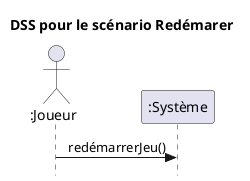 @startuml
skinparam style strictuml
skinparam defaultfontname Verdana
skinparam sequence {
    MessageAlign center
}
title DSS pour le scénario Redémarer
actor ":Joueur" as j
participant ":Système" as s
j->s : redémarrerJeu()
@enduml